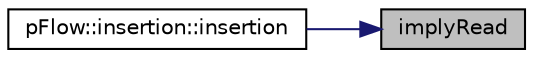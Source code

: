 digraph "implyRead"
{
 // LATEX_PDF_SIZE
  edge [fontname="Helvetica",fontsize="10",labelfontname="Helvetica",labelfontsize="10"];
  node [fontname="Helvetica",fontsize="10",shape=record];
  rankdir="RL";
  Node1 [label="implyRead",height=0.2,width=0.4,color="black", fillcolor="grey75", style="filled", fontcolor="black",tooltip="Imply read."];
  Node1 -> Node2 [dir="back",color="midnightblue",fontsize="10",style="solid",fontname="Helvetica"];
  Node2 [label="pFlow::insertion::insertion",height=0.2,width=0.4,color="black", fillcolor="white", style="filled",URL="$classpFlow_1_1insertion.html#a16ace43248b6bd6c1ba20e56f8e785e8",tooltip="Construct from component."];
}
